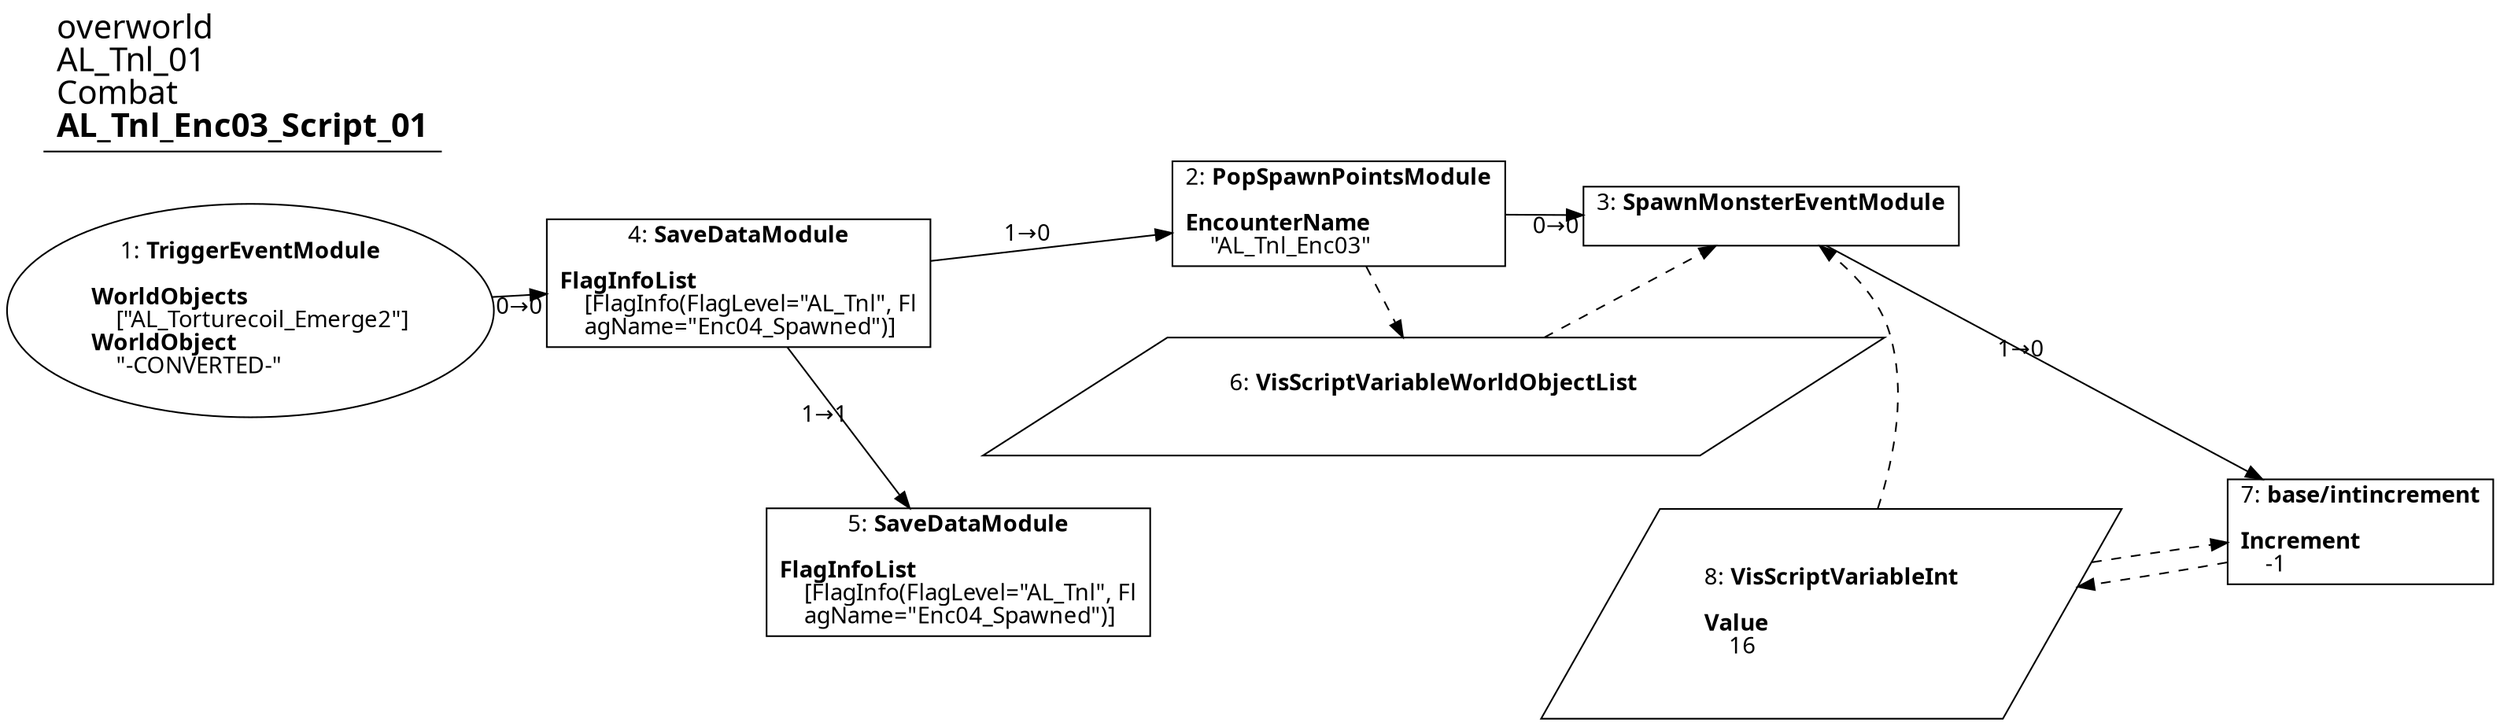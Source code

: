 digraph {
    layout = fdp;
    overlap = prism;
    sep = "+16";
    splines = spline;

    node [ shape = box ];

    graph [ fontname = "Segoe UI" ];
    node [ fontname = "Segoe UI" ];
    edge [ fontname = "Segoe UI" ];

    1 [ label = <1: <b>TriggerEventModule</b><br/><br/><b>WorldObjects</b><br align="left"/>    [&quot;AL_Torturecoil_Emerge2&quot;]<br align="left"/><b>WorldObject</b><br align="left"/>    &quot;-CONVERTED-&quot;<br align="left"/>> ];
    1 [ shape = oval ]
    1 [ pos = "0.17,-0.18400002!" ];
    1 -> 4 [ label = "0→0" ];

    2 [ label = <2: <b>PopSpawnPointsModule</b><br/><br/><b>EncounterName</b><br align="left"/>    &quot;AL_Tnl_Enc03&quot;<br align="left"/>> ];
    2 [ pos = "0.882,-0.162!" ];
    2 -> 3 [ label = "0→0" ];
    2 -> 6 [ style = dashed ];

    3 [ label = <3: <b>SpawnMonsterEventModule</b><br/><br/>> ];
    3 [ pos = "1.1810001,-0.15400001!" ];
    3 -> 7 [ label = "1→0" ];
    6 -> 3 [ style = dashed ];
    8 -> 3 [ style = dashed ];

    4 [ label = <4: <b>SaveDataModule</b><br/><br/><b>FlagInfoList</b><br align="left"/>    [FlagInfo(FlagLevel=&quot;AL_Tnl&quot;, Fl<br align="left"/>    agName=&quot;Enc04_Spawned&quot;)]<br align="left"/>> ];
    4 [ pos = "0.45700002,-0.19500001!" ];
    4 -> 5 [ label = "1→1" ];
    4 -> 2 [ label = "1→0" ];

    5 [ label = <5: <b>SaveDataModule</b><br/><br/><b>FlagInfoList</b><br align="left"/>    [FlagInfo(FlagLevel=&quot;AL_Tnl&quot;, Fl<br align="left"/>    agName=&quot;Enc04_Spawned&quot;)]<br align="left"/>> ];
    5 [ pos = "0.66200006,-0.374!" ];

    6 [ label = <6: <b>VisScriptVariableWorldObjectList</b><br/><br/>> ];
    6 [ shape = parallelogram ]
    6 [ pos = "0.901,-0.29700002!" ];

    7 [ label = <7: <b>base/intincrement</b><br/><br/><b>Increment</b><br align="left"/>    -1<br align="left"/>> ];
    7 [ pos = "1.544,-0.38200003!" ];
    8 -> 7 [ style = dashed ];
    7 -> 8 [ style = dashed ];

    8 [ label = <8: <b>VisScriptVariableInt</b><br/><br/><b>Value</b><br align="left"/>    16<br align="left"/>> ];
    8 [ shape = parallelogram ]
    8 [ pos = "1.1060001,-0.39100003!" ];

    title [ pos = "0.16900001,-0.15300001!" ];
    title [ shape = underline ];
    title [ label = <<font point-size="20">overworld<br align="left"/>AL_Tnl_01<br align="left"/>Combat<br align="left"/><b>AL_Tnl_Enc03_Script_01</b><br align="left"/></font>> ];
}
